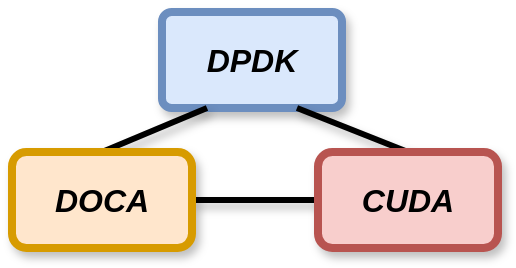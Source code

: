 <mxfile version="20.3.0" type="device"><diagram id="IXAxDoMSiG02_8EUPY2z" name="第 1 页"><mxGraphModel dx="590" dy="653" grid="0" gridSize="10" guides="1" tooltips="1" connect="1" arrows="1" fold="1" page="0" pageScale="1" pageWidth="827" pageHeight="1169" math="0" shadow="0"><root><mxCell id="0"/><mxCell id="1" parent="0"/><mxCell id="MYw9t4j7x4URE4l13PTx-1" value="&lt;font style=&quot;font-size: 16px;&quot;&gt;&lt;b style=&quot;&quot;&gt;&lt;i style=&quot;&quot;&gt;DPDK&lt;/i&gt;&lt;/b&gt;&lt;/font&gt;" style="rounded=1;whiteSpace=wrap;html=1;fillColor=#dae8fc;strokeColor=#6c8ebf;arcSize=10;shadow=1;strokeWidth=4;" parent="1" vertex="1"><mxGeometry x="244" y="325" width="90" height="48" as="geometry"/></mxCell><mxCell id="MYw9t4j7x4URE4l13PTx-4" style="rounded=0;orthogonalLoop=1;jettySize=auto;html=1;entryX=0.25;entryY=1;entryDx=0;entryDy=0;fontFamily=Helvetica;fontSize=16;endArrow=none;endFill=0;exitX=0.5;exitY=0;exitDx=0;exitDy=0;shadow=1;strokeWidth=3;" parent="1" source="MYw9t4j7x4URE4l13PTx-2" target="MYw9t4j7x4URE4l13PTx-1" edge="1"><mxGeometry relative="1" as="geometry"/></mxCell><mxCell id="MYw9t4j7x4URE4l13PTx-5" style="edgeStyle=none;rounded=0;orthogonalLoop=1;jettySize=auto;html=1;fontFamily=Helvetica;fontSize=16;endArrow=none;endFill=0;shadow=1;strokeWidth=3;" parent="1" source="MYw9t4j7x4URE4l13PTx-2" target="MYw9t4j7x4URE4l13PTx-3" edge="1"><mxGeometry relative="1" as="geometry"/></mxCell><mxCell id="MYw9t4j7x4URE4l13PTx-2" value="&lt;font style=&quot;font-size: 16px;&quot;&gt;&lt;b style=&quot;&quot;&gt;&lt;i style=&quot;&quot;&gt;DOCA&lt;/i&gt;&lt;/b&gt;&lt;/font&gt;" style="rounded=1;whiteSpace=wrap;html=1;fillColor=#ffe6cc;strokeColor=#d79b00;arcSize=15;shadow=1;strokeWidth=4;" parent="1" vertex="1"><mxGeometry x="169" y="395" width="90" height="48" as="geometry"/></mxCell><mxCell id="MYw9t4j7x4URE4l13PTx-6" style="edgeStyle=none;rounded=0;orthogonalLoop=1;jettySize=auto;html=1;entryX=0.75;entryY=1;entryDx=0;entryDy=0;fontFamily=Helvetica;fontSize=16;endArrow=none;endFill=0;exitX=0.5;exitY=0;exitDx=0;exitDy=0;shadow=1;strokeWidth=3;" parent="1" source="MYw9t4j7x4URE4l13PTx-3" target="MYw9t4j7x4URE4l13PTx-1" edge="1"><mxGeometry relative="1" as="geometry"/></mxCell><mxCell id="MYw9t4j7x4URE4l13PTx-3" value="&lt;font style=&quot;font-size: 16px;&quot;&gt;&lt;b style=&quot;&quot;&gt;&lt;i style=&quot;&quot;&gt;CUDA&lt;/i&gt;&lt;/b&gt;&lt;/font&gt;" style="rounded=1;whiteSpace=wrap;html=1;fillColor=#f8cecc;strokeColor=#b85450;arcSize=15;shadow=1;strokeWidth=4;" parent="1" vertex="1"><mxGeometry x="322" y="395" width="90" height="48" as="geometry"/></mxCell></root></mxGraphModel></diagram></mxfile>